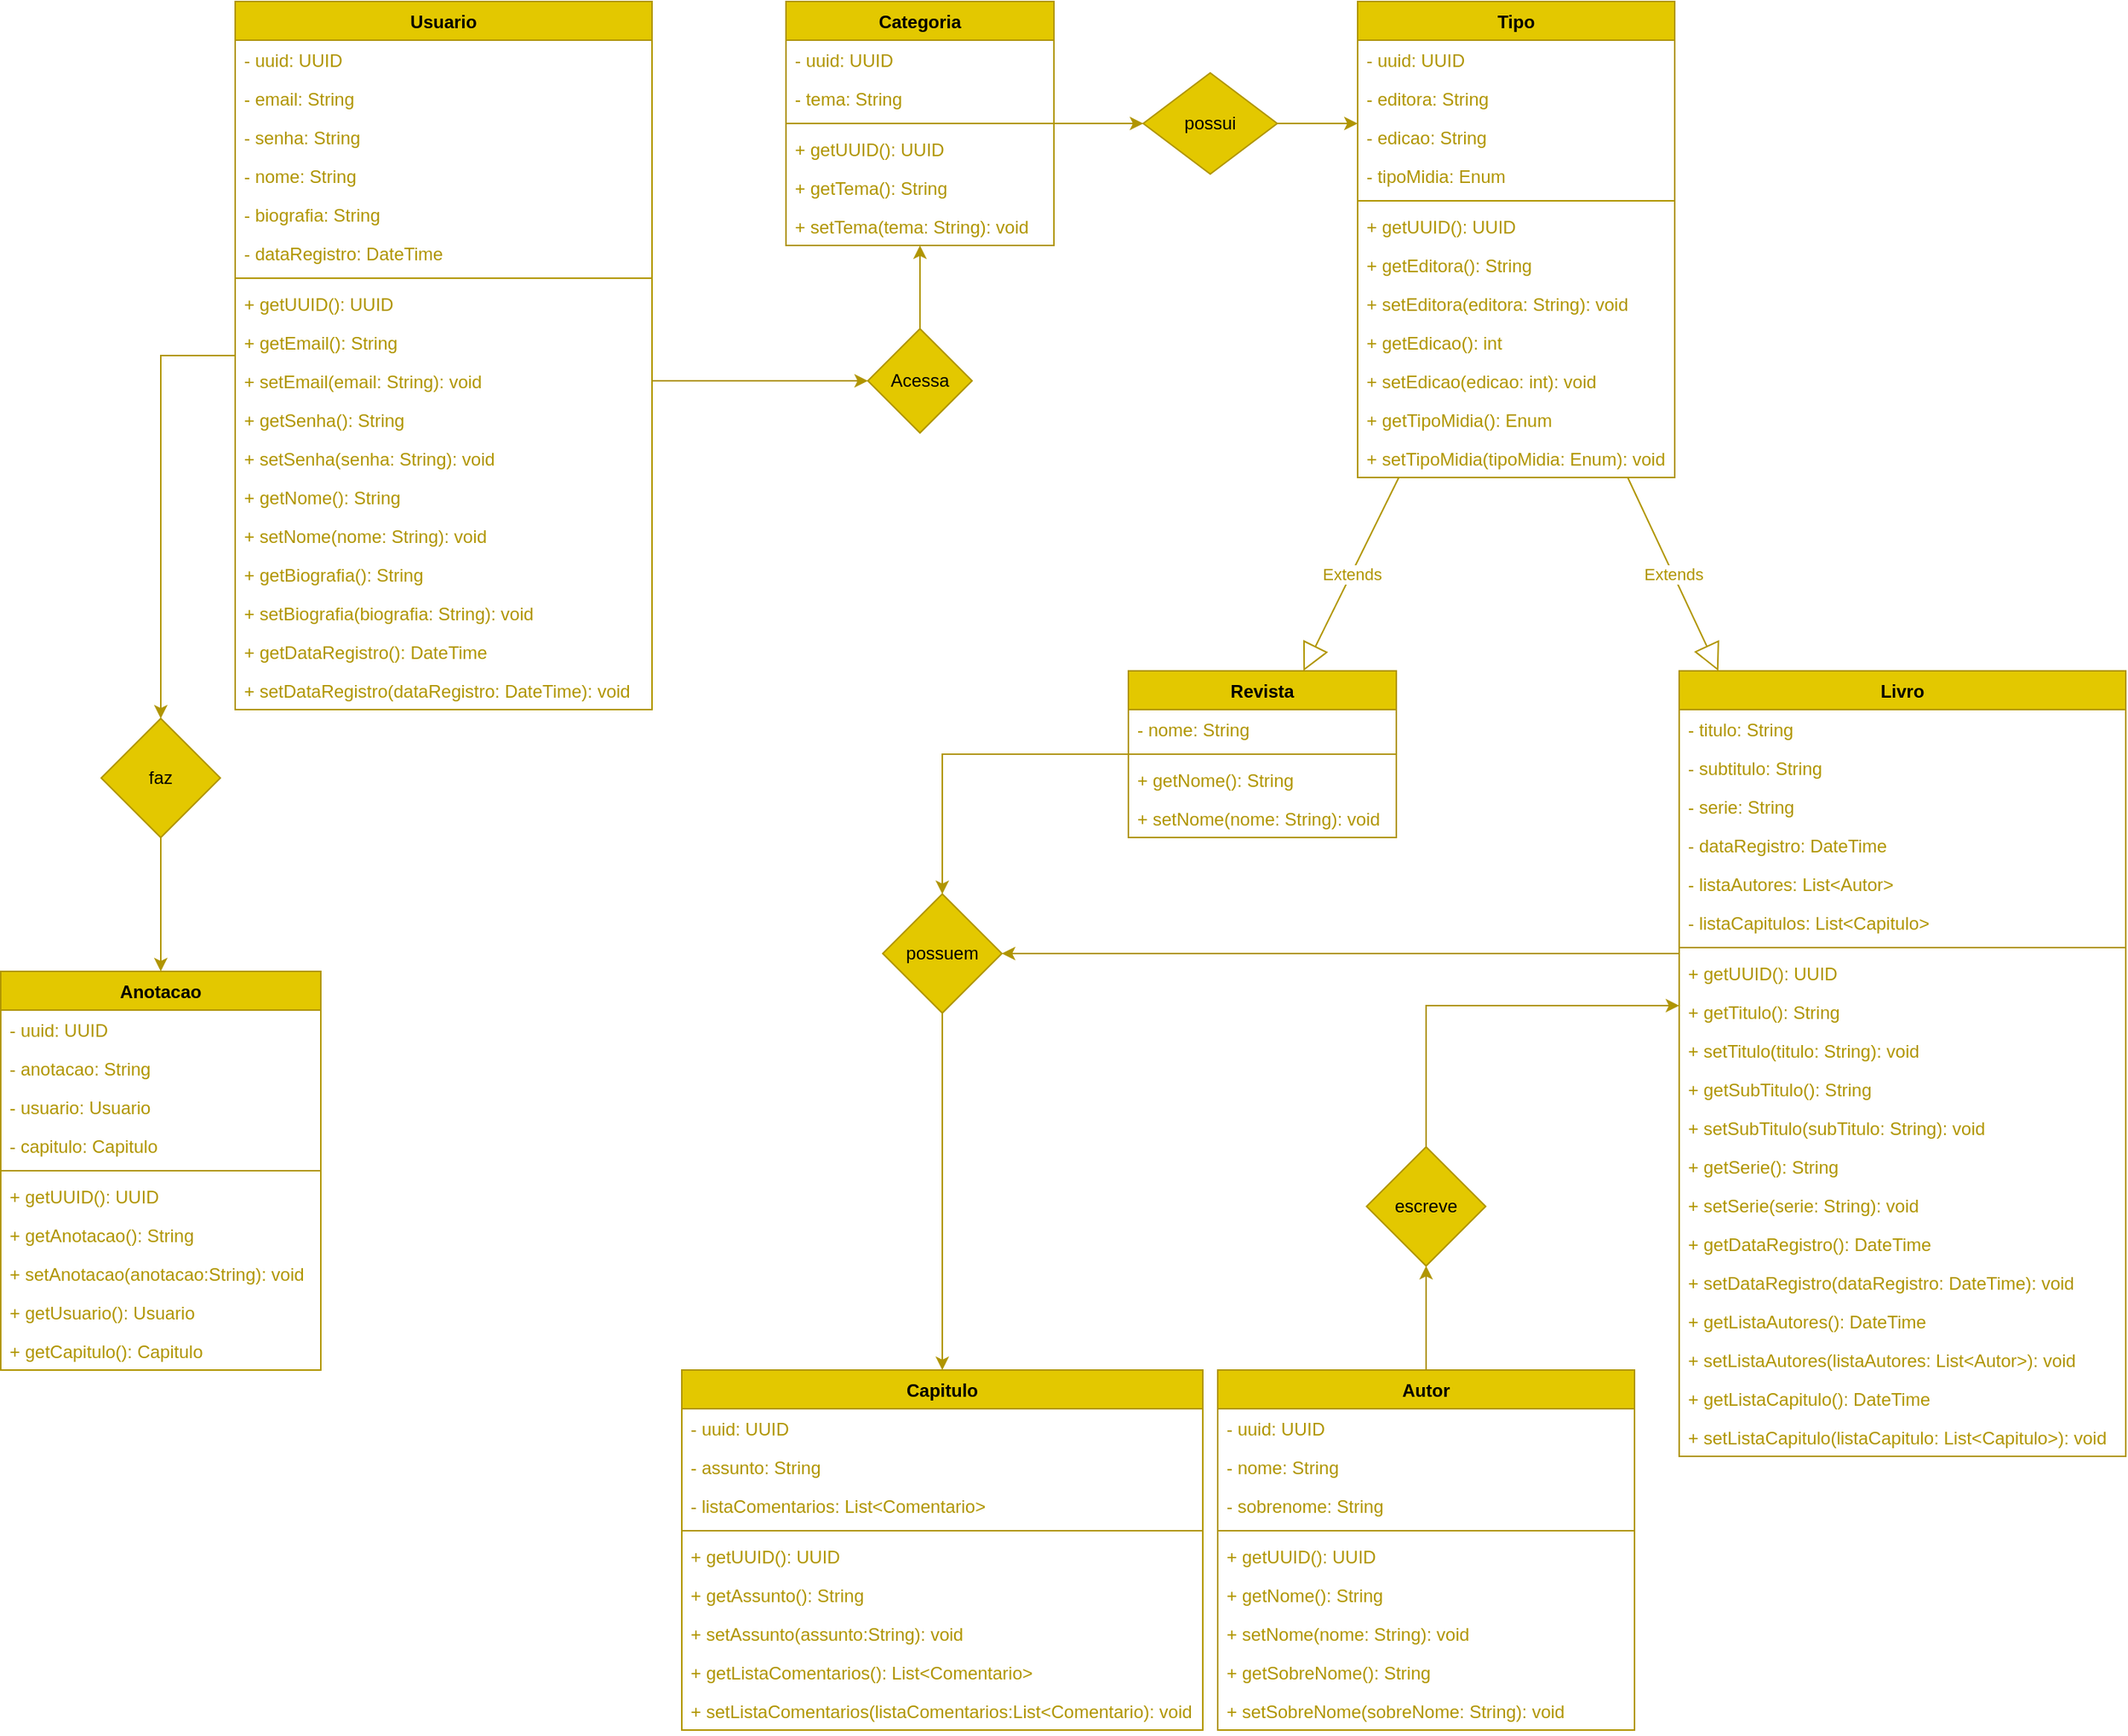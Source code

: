 <mxfile version="17.4.2" type="device"><diagram id="yYtagp3hqGqHvnSOxW2J" name="Página-1"><mxGraphModel dx="1107" dy="1014" grid="1" gridSize="10" guides="1" tooltips="1" connect="1" arrows="1" fold="1" page="1" pageScale="1" pageWidth="827" pageHeight="1169" math="0" shadow="0"><root><mxCell id="0"/><mxCell id="1" parent="0"/><mxCell id="2tgwnuUrrpTe56F5n8lB-22" value="" style="edgeStyle=orthogonalEdgeStyle;rounded=0;orthogonalLoop=1;jettySize=auto;html=1;fontColor=#B09500;fillColor=#e3c800;strokeColor=#B09500;" parent="1" source="zi-uQG6dIvawqaSI3qxy-1" target="2tgwnuUrrpTe56F5n8lB-21" edge="1"><mxGeometry relative="1" as="geometry"/></mxCell><mxCell id="zi-uQG6dIvawqaSI3qxy-1" value="Usuario" style="swimlane;fontStyle=1;align=center;verticalAlign=top;childLayout=stackLayout;horizontal=1;startSize=26;horizontalStack=0;resizeParent=1;resizeParentMax=0;resizeLast=0;collapsible=1;marginBottom=0;fillColor=#e3c800;fontColor=#000000;strokeColor=#B09500;" parent="1" vertex="1"><mxGeometry x="380" width="280" height="476" as="geometry"/></mxCell><mxCell id="zi-uQG6dIvawqaSI3qxy-2" value="- uuid: UUID" style="text;strokeColor=none;fillColor=none;align=left;verticalAlign=top;spacingLeft=4;spacingRight=4;overflow=hidden;rotatable=0;points=[[0,0.5],[1,0.5]];portConstraint=eastwest;fontColor=#B09500;" parent="zi-uQG6dIvawqaSI3qxy-1" vertex="1"><mxGeometry y="26" width="280" height="26" as="geometry"/></mxCell><mxCell id="zi-uQG6dIvawqaSI3qxy-6" value="- email: String" style="text;strokeColor=none;fillColor=none;align=left;verticalAlign=top;spacingLeft=4;spacingRight=4;overflow=hidden;rotatable=0;points=[[0,0.5],[1,0.5]];portConstraint=eastwest;fontColor=#B09500;" parent="zi-uQG6dIvawqaSI3qxy-1" vertex="1"><mxGeometry y="52" width="280" height="26" as="geometry"/></mxCell><mxCell id="zi-uQG6dIvawqaSI3qxy-7" value="- senha: String" style="text;strokeColor=none;fillColor=none;align=left;verticalAlign=top;spacingLeft=4;spacingRight=4;overflow=hidden;rotatable=0;points=[[0,0.5],[1,0.5]];portConstraint=eastwest;fontColor=#B09500;" parent="zi-uQG6dIvawqaSI3qxy-1" vertex="1"><mxGeometry y="78" width="280" height="26" as="geometry"/></mxCell><mxCell id="zi-uQG6dIvawqaSI3qxy-5" value="- nome: String" style="text;strokeColor=none;fillColor=none;align=left;verticalAlign=top;spacingLeft=4;spacingRight=4;overflow=hidden;rotatable=0;points=[[0,0.5],[1,0.5]];portConstraint=eastwest;fontColor=#B09500;" parent="zi-uQG6dIvawqaSI3qxy-1" vertex="1"><mxGeometry y="104" width="280" height="26" as="geometry"/></mxCell><mxCell id="zi-uQG6dIvawqaSI3qxy-8" value="- biografia: String " style="text;strokeColor=none;fillColor=none;align=left;verticalAlign=top;spacingLeft=4;spacingRight=4;overflow=hidden;rotatable=0;points=[[0,0.5],[1,0.5]];portConstraint=eastwest;fontColor=#B09500;" parent="zi-uQG6dIvawqaSI3qxy-1" vertex="1"><mxGeometry y="130" width="280" height="26" as="geometry"/></mxCell><mxCell id="zi-uQG6dIvawqaSI3qxy-9" value="- dataRegistro: DateTime" style="text;strokeColor=none;fillColor=none;align=left;verticalAlign=top;spacingLeft=4;spacingRight=4;overflow=hidden;rotatable=0;points=[[0,0.5],[1,0.5]];portConstraint=eastwest;fontColor=#B09500;" parent="zi-uQG6dIvawqaSI3qxy-1" vertex="1"><mxGeometry y="156" width="280" height="26" as="geometry"/></mxCell><mxCell id="zi-uQG6dIvawqaSI3qxy-3" value="" style="line;strokeWidth=1;fillColor=#e3c800;align=left;verticalAlign=middle;spacingTop=-1;spacingLeft=3;spacingRight=3;rotatable=0;labelPosition=right;points=[];portConstraint=eastwest;fontColor=#000000;strokeColor=#B09500;" parent="zi-uQG6dIvawqaSI3qxy-1" vertex="1"><mxGeometry y="182" width="280" height="8" as="geometry"/></mxCell><mxCell id="zi-uQG6dIvawqaSI3qxy-4" value="+ getUUID(): UUID" style="text;strokeColor=none;fillColor=none;align=left;verticalAlign=top;spacingLeft=4;spacingRight=4;overflow=hidden;rotatable=0;points=[[0,0.5],[1,0.5]];portConstraint=eastwest;fontColor=#B09500;" parent="zi-uQG6dIvawqaSI3qxy-1" vertex="1"><mxGeometry y="190" width="280" height="26" as="geometry"/></mxCell><mxCell id="zi-uQG6dIvawqaSI3qxy-10" value="+ getEmail(): String" style="text;strokeColor=none;fillColor=none;align=left;verticalAlign=top;spacingLeft=4;spacingRight=4;overflow=hidden;rotatable=0;points=[[0,0.5],[1,0.5]];portConstraint=eastwest;fontColor=#B09500;" parent="zi-uQG6dIvawqaSI3qxy-1" vertex="1"><mxGeometry y="216" width="280" height="26" as="geometry"/></mxCell><mxCell id="zi-uQG6dIvawqaSI3qxy-11" value="+ setEmail(email: String): void" style="text;strokeColor=none;fillColor=none;align=left;verticalAlign=top;spacingLeft=4;spacingRight=4;overflow=hidden;rotatable=0;points=[[0,0.5],[1,0.5]];portConstraint=eastwest;fontColor=#B09500;" parent="zi-uQG6dIvawqaSI3qxy-1" vertex="1"><mxGeometry y="242" width="280" height="26" as="geometry"/></mxCell><mxCell id="zi-uQG6dIvawqaSI3qxy-13" value="+ getSenha(): String" style="text;strokeColor=none;fillColor=none;align=left;verticalAlign=top;spacingLeft=4;spacingRight=4;overflow=hidden;rotatable=0;points=[[0,0.5],[1,0.5]];portConstraint=eastwest;fontColor=#B09500;" parent="zi-uQG6dIvawqaSI3qxy-1" vertex="1"><mxGeometry y="268" width="280" height="26" as="geometry"/></mxCell><mxCell id="zi-uQG6dIvawqaSI3qxy-12" value="+ setSenha(senha: String): void" style="text;strokeColor=none;fillColor=none;align=left;verticalAlign=top;spacingLeft=4;spacingRight=4;overflow=hidden;rotatable=0;points=[[0,0.5],[1,0.5]];portConstraint=eastwest;fontColor=#B09500;" parent="zi-uQG6dIvawqaSI3qxy-1" vertex="1"><mxGeometry y="294" width="280" height="26" as="geometry"/></mxCell><mxCell id="zi-uQG6dIvawqaSI3qxy-14" value="+ getNome(): String" style="text;strokeColor=none;fillColor=none;align=left;verticalAlign=top;spacingLeft=4;spacingRight=4;overflow=hidden;rotatable=0;points=[[0,0.5],[1,0.5]];portConstraint=eastwest;fontColor=#B09500;" parent="zi-uQG6dIvawqaSI3qxy-1" vertex="1"><mxGeometry y="320" width="280" height="26" as="geometry"/></mxCell><mxCell id="zi-uQG6dIvawqaSI3qxy-15" value="+ setNome(nome: String): void" style="text;strokeColor=none;fillColor=none;align=left;verticalAlign=top;spacingLeft=4;spacingRight=4;overflow=hidden;rotatable=0;points=[[0,0.5],[1,0.5]];portConstraint=eastwest;fontColor=#B09500;" parent="zi-uQG6dIvawqaSI3qxy-1" vertex="1"><mxGeometry y="346" width="280" height="26" as="geometry"/></mxCell><mxCell id="zi-uQG6dIvawqaSI3qxy-16" value="+ getBiografia(): String" style="text;strokeColor=none;fillColor=none;align=left;verticalAlign=top;spacingLeft=4;spacingRight=4;overflow=hidden;rotatable=0;points=[[0,0.5],[1,0.5]];portConstraint=eastwest;fontColor=#B09500;" parent="zi-uQG6dIvawqaSI3qxy-1" vertex="1"><mxGeometry y="372" width="280" height="26" as="geometry"/></mxCell><mxCell id="zi-uQG6dIvawqaSI3qxy-17" value="+ setBiografia(biografia: String): void" style="text;strokeColor=none;fillColor=none;align=left;verticalAlign=top;spacingLeft=4;spacingRight=4;overflow=hidden;rotatable=0;points=[[0,0.5],[1,0.5]];portConstraint=eastwest;fontColor=#B09500;" parent="zi-uQG6dIvawqaSI3qxy-1" vertex="1"><mxGeometry y="398" width="280" height="26" as="geometry"/></mxCell><mxCell id="zi-uQG6dIvawqaSI3qxy-18" value="+ getDataRegistro(): DateTime" style="text;strokeColor=none;fillColor=none;align=left;verticalAlign=top;spacingLeft=4;spacingRight=4;overflow=hidden;rotatable=0;points=[[0,0.5],[1,0.5]];portConstraint=eastwest;fontColor=#B09500;" parent="zi-uQG6dIvawqaSI3qxy-1" vertex="1"><mxGeometry y="424" width="280" height="26" as="geometry"/></mxCell><mxCell id="zi-uQG6dIvawqaSI3qxy-19" value="+ setDataRegistro(dataRegistro: DateTime): void" style="text;strokeColor=none;fillColor=none;align=left;verticalAlign=top;spacingLeft=4;spacingRight=4;overflow=hidden;rotatable=0;points=[[0,0.5],[1,0.5]];portConstraint=eastwest;fontColor=#B09500;" parent="zi-uQG6dIvawqaSI3qxy-1" vertex="1"><mxGeometry y="450" width="280" height="26" as="geometry"/></mxCell><mxCell id="2tgwnuUrrpTe56F5n8lB-18" style="edgeStyle=orthogonalEdgeStyle;rounded=0;orthogonalLoop=1;jettySize=auto;html=1;fontColor=#B09500;fillColor=#e3c800;strokeColor=#B09500;" parent="1" source="zi-uQG6dIvawqaSI3qxy-20" target="2tgwnuUrrpTe56F5n8lB-15" edge="1"><mxGeometry relative="1" as="geometry"><Array as="points"><mxPoint x="1170" y="640"/><mxPoint x="1170" y="640"/></Array></mxGeometry></mxCell><mxCell id="zi-uQG6dIvawqaSI3qxy-20" value="Livro" style="swimlane;fontStyle=1;align=center;verticalAlign=top;childLayout=stackLayout;horizontal=1;startSize=26;horizontalStack=0;resizeParent=1;resizeParentMax=0;resizeLast=0;collapsible=1;marginBottom=0;fillColor=#e3c800;fontColor=#000000;strokeColor=#B09500;" parent="1" vertex="1"><mxGeometry x="1350" y="450" width="300" height="528" as="geometry"/></mxCell><mxCell id="zi-uQG6dIvawqaSI3qxy-103" value="- titulo: String " style="text;strokeColor=none;fillColor=none;align=left;verticalAlign=top;spacingLeft=4;spacingRight=4;overflow=hidden;rotatable=0;points=[[0,0.5],[1,0.5]];portConstraint=eastwest;fontColor=#B09500;" parent="zi-uQG6dIvawqaSI3qxy-20" vertex="1"><mxGeometry y="26" width="300" height="26" as="geometry"/></mxCell><mxCell id="zi-uQG6dIvawqaSI3qxy-23" value="- subtitulo: String" style="text;strokeColor=none;fillColor=none;align=left;verticalAlign=top;spacingLeft=4;spacingRight=4;overflow=hidden;rotatable=0;points=[[0,0.5],[1,0.5]];portConstraint=eastwest;fontColor=#B09500;" parent="zi-uQG6dIvawqaSI3qxy-20" vertex="1"><mxGeometry y="52" width="300" height="26" as="geometry"/></mxCell><mxCell id="zi-uQG6dIvawqaSI3qxy-24" value="- serie: String" style="text;strokeColor=none;fillColor=none;align=left;verticalAlign=top;spacingLeft=4;spacingRight=4;overflow=hidden;rotatable=0;points=[[0,0.5],[1,0.5]];portConstraint=eastwest;fontColor=#B09500;" parent="zi-uQG6dIvawqaSI3qxy-20" vertex="1"><mxGeometry y="78" width="300" height="26" as="geometry"/></mxCell><mxCell id="zi-uQG6dIvawqaSI3qxy-26" value="- dataRegistro: DateTime" style="text;strokeColor=none;fillColor=none;align=left;verticalAlign=top;spacingLeft=4;spacingRight=4;overflow=hidden;rotatable=0;points=[[0,0.5],[1,0.5]];portConstraint=eastwest;fontColor=#B09500;" parent="zi-uQG6dIvawqaSI3qxy-20" vertex="1"><mxGeometry y="104" width="300" height="26" as="geometry"/></mxCell><mxCell id="zi-uQG6dIvawqaSI3qxy-59" value="- listaAutores: List&lt;Autor&gt;" style="text;strokeColor=none;fillColor=none;align=left;verticalAlign=top;spacingLeft=4;spacingRight=4;overflow=hidden;rotatable=0;points=[[0,0.5],[1,0.5]];portConstraint=eastwest;fontColor=#B09500;" parent="zi-uQG6dIvawqaSI3qxy-20" vertex="1"><mxGeometry y="130" width="300" height="26" as="geometry"/></mxCell><mxCell id="2tgwnuUrrpTe56F5n8lB-1" value="- listaCapitulos: List&lt;Capitulo&gt;" style="text;strokeColor=none;fillColor=none;align=left;verticalAlign=top;spacingLeft=4;spacingRight=4;overflow=hidden;rotatable=0;points=[[0,0.5],[1,0.5]];portConstraint=eastwest;fontColor=#B09500;" parent="zi-uQG6dIvawqaSI3qxy-20" vertex="1"><mxGeometry y="156" width="300" height="26" as="geometry"/></mxCell><mxCell id="zi-uQG6dIvawqaSI3qxy-27" value="" style="line;strokeWidth=1;fillColor=#e3c800;align=left;verticalAlign=middle;spacingTop=-1;spacingLeft=3;spacingRight=3;rotatable=0;labelPosition=right;points=[];portConstraint=eastwest;fontColor=#000000;strokeColor=#B09500;" parent="zi-uQG6dIvawqaSI3qxy-20" vertex="1"><mxGeometry y="182" width="300" height="8" as="geometry"/></mxCell><mxCell id="zi-uQG6dIvawqaSI3qxy-28" value="+ getUUID(): UUID" style="text;strokeColor=none;fillColor=none;align=left;verticalAlign=top;spacingLeft=4;spacingRight=4;overflow=hidden;rotatable=0;points=[[0,0.5],[1,0.5]];portConstraint=eastwest;fontColor=#B09500;" parent="zi-uQG6dIvawqaSI3qxy-20" vertex="1"><mxGeometry y="190" width="300" height="26" as="geometry"/></mxCell><mxCell id="zi-uQG6dIvawqaSI3qxy-106" value="+ getTitulo(): String" style="text;strokeColor=none;fillColor=none;align=left;verticalAlign=top;spacingLeft=4;spacingRight=4;overflow=hidden;rotatable=0;points=[[0,0.5],[1,0.5]];portConstraint=eastwest;fontColor=#B09500;" parent="zi-uQG6dIvawqaSI3qxy-20" vertex="1"><mxGeometry y="216" width="300" height="26" as="geometry"/></mxCell><mxCell id="zi-uQG6dIvawqaSI3qxy-107" value="+ setTitulo(titulo: String): void" style="text;strokeColor=none;fillColor=none;align=left;verticalAlign=top;spacingLeft=4;spacingRight=4;overflow=hidden;rotatable=0;points=[[0,0.5],[1,0.5]];portConstraint=eastwest;fontColor=#B09500;" parent="zi-uQG6dIvawqaSI3qxy-20" vertex="1"><mxGeometry y="242" width="300" height="26" as="geometry"/></mxCell><mxCell id="zi-uQG6dIvawqaSI3qxy-31" value="+ getSubTitulo(): String" style="text;strokeColor=none;fillColor=none;align=left;verticalAlign=top;spacingLeft=4;spacingRight=4;overflow=hidden;rotatable=0;points=[[0,0.5],[1,0.5]];portConstraint=eastwest;fontColor=#B09500;" parent="zi-uQG6dIvawqaSI3qxy-20" vertex="1"><mxGeometry y="268" width="300" height="26" as="geometry"/></mxCell><mxCell id="zi-uQG6dIvawqaSI3qxy-32" value="+ setSubTitulo(subTitulo: String): void" style="text;strokeColor=none;fillColor=none;align=left;verticalAlign=top;spacingLeft=4;spacingRight=4;overflow=hidden;rotatable=0;points=[[0,0.5],[1,0.5]];portConstraint=eastwest;fontColor=#B09500;" parent="zi-uQG6dIvawqaSI3qxy-20" vertex="1"><mxGeometry y="294" width="300" height="26" as="geometry"/></mxCell><mxCell id="zi-uQG6dIvawqaSI3qxy-33" value="+ getSerie(): String" style="text;strokeColor=none;fillColor=none;align=left;verticalAlign=top;spacingLeft=4;spacingRight=4;overflow=hidden;rotatable=0;points=[[0,0.5],[1,0.5]];portConstraint=eastwest;fontColor=#B09500;" parent="zi-uQG6dIvawqaSI3qxy-20" vertex="1"><mxGeometry y="320" width="300" height="26" as="geometry"/></mxCell><mxCell id="zi-uQG6dIvawqaSI3qxy-34" value="+ setSerie(serie: String): void" style="text;strokeColor=none;fillColor=none;align=left;verticalAlign=top;spacingLeft=4;spacingRight=4;overflow=hidden;rotatable=0;points=[[0,0.5],[1,0.5]];portConstraint=eastwest;fontColor=#B09500;" parent="zi-uQG6dIvawqaSI3qxy-20" vertex="1"><mxGeometry y="346" width="300" height="26" as="geometry"/></mxCell><mxCell id="zi-uQG6dIvawqaSI3qxy-37" value="+ getDataRegistro(): DateTime" style="text;strokeColor=none;fillColor=none;align=left;verticalAlign=top;spacingLeft=4;spacingRight=4;overflow=hidden;rotatable=0;points=[[0,0.5],[1,0.5]];portConstraint=eastwest;fontColor=#B09500;" parent="zi-uQG6dIvawqaSI3qxy-20" vertex="1"><mxGeometry y="372" width="300" height="26" as="geometry"/></mxCell><mxCell id="zi-uQG6dIvawqaSI3qxy-38" value="+ setDataRegistro(dataRegistro: DateTime): void" style="text;strokeColor=none;fillColor=none;align=left;verticalAlign=top;spacingLeft=4;spacingRight=4;overflow=hidden;rotatable=0;points=[[0,0.5],[1,0.5]];portConstraint=eastwest;fontColor=#B09500;" parent="zi-uQG6dIvawqaSI3qxy-20" vertex="1"><mxGeometry y="398" width="300" height="26" as="geometry"/></mxCell><mxCell id="zi-uQG6dIvawqaSI3qxy-60" value="+ getListaAutores(): DateTime" style="text;strokeColor=none;fillColor=none;align=left;verticalAlign=top;spacingLeft=4;spacingRight=4;overflow=hidden;rotatable=0;points=[[0,0.5],[1,0.5]];portConstraint=eastwest;fontColor=#B09500;" parent="zi-uQG6dIvawqaSI3qxy-20" vertex="1"><mxGeometry y="424" width="300" height="26" as="geometry"/></mxCell><mxCell id="2tgwnuUrrpTe56F5n8lB-3" value="+ setListaAutores(listaAutores: List&lt;Autor&gt;): void" style="text;strokeColor=none;fillColor=none;align=left;verticalAlign=top;spacingLeft=4;spacingRight=4;overflow=hidden;rotatable=0;points=[[0,0.5],[1,0.5]];portConstraint=eastwest;fontColor=#B09500;" parent="zi-uQG6dIvawqaSI3qxy-20" vertex="1"><mxGeometry y="450" width="300" height="26" as="geometry"/></mxCell><mxCell id="2tgwnuUrrpTe56F5n8lB-2" value="+ getListaCapitulo(): DateTime" style="text;strokeColor=none;fillColor=none;align=left;verticalAlign=top;spacingLeft=4;spacingRight=4;overflow=hidden;rotatable=0;points=[[0,0.5],[1,0.5]];portConstraint=eastwest;fontColor=#B09500;" parent="zi-uQG6dIvawqaSI3qxy-20" vertex="1"><mxGeometry y="476" width="300" height="26" as="geometry"/></mxCell><mxCell id="zi-uQG6dIvawqaSI3qxy-61" value="+ setListaCapitulo(listaCapitulo: List&lt;Capitulo&gt;): void" style="text;strokeColor=none;fillColor=none;align=left;verticalAlign=top;spacingLeft=4;spacingRight=4;overflow=hidden;rotatable=0;points=[[0,0.5],[1,0.5]];portConstraint=eastwest;fontColor=#B09500;" parent="zi-uQG6dIvawqaSI3qxy-20" vertex="1"><mxGeometry y="502" width="300" height="26" as="geometry"/></mxCell><mxCell id="zi-uQG6dIvawqaSI3qxy-86" style="edgeStyle=orthogonalEdgeStyle;rounded=0;orthogonalLoop=1;jettySize=auto;html=1;strokeColor=#B09500;fillColor=#e3c800;" parent="1" source="zi-uQG6dIvawqaSI3qxy-62" target="zi-uQG6dIvawqaSI3qxy-85" edge="1"><mxGeometry relative="1" as="geometry"/></mxCell><mxCell id="zi-uQG6dIvawqaSI3qxy-62" value="Autor" style="swimlane;fontStyle=1;align=center;verticalAlign=top;childLayout=stackLayout;horizontal=1;startSize=26;horizontalStack=0;resizeParent=1;resizeParentMax=0;resizeLast=0;collapsible=1;marginBottom=0;fillColor=#e3c800;fontColor=#000000;strokeColor=#B09500;" parent="1" vertex="1"><mxGeometry x="1040" y="920" width="280" height="242" as="geometry"/></mxCell><mxCell id="zi-uQG6dIvawqaSI3qxy-63" value="- uuid: UUID" style="text;strokeColor=none;fillColor=none;align=left;verticalAlign=top;spacingLeft=4;spacingRight=4;overflow=hidden;rotatable=0;points=[[0,0.5],[1,0.5]];portConstraint=eastwest;fontColor=#B09500;" parent="zi-uQG6dIvawqaSI3qxy-62" vertex="1"><mxGeometry y="26" width="280" height="26" as="geometry"/></mxCell><mxCell id="zi-uQG6dIvawqaSI3qxy-64" value="- nome: String" style="text;strokeColor=none;fillColor=none;align=left;verticalAlign=top;spacingLeft=4;spacingRight=4;overflow=hidden;rotatable=0;points=[[0,0.5],[1,0.5]];portConstraint=eastwest;fontColor=#B09500;" parent="zi-uQG6dIvawqaSI3qxy-62" vertex="1"><mxGeometry y="52" width="280" height="26" as="geometry"/></mxCell><mxCell id="zi-uQG6dIvawqaSI3qxy-65" value="- sobrenome: String" style="text;strokeColor=none;fillColor=none;align=left;verticalAlign=top;spacingLeft=4;spacingRight=4;overflow=hidden;rotatable=0;points=[[0,0.5],[1,0.5]];portConstraint=eastwest;fontColor=#B09500;" parent="zi-uQG6dIvawqaSI3qxy-62" vertex="1"><mxGeometry y="78" width="280" height="26" as="geometry"/></mxCell><mxCell id="zi-uQG6dIvawqaSI3qxy-70" value="" style="line;strokeWidth=1;fillColor=#e3c800;align=left;verticalAlign=middle;spacingTop=-1;spacingLeft=3;spacingRight=3;rotatable=0;labelPosition=right;points=[];portConstraint=eastwest;fontColor=#000000;strokeColor=#B09500;" parent="zi-uQG6dIvawqaSI3qxy-62" vertex="1"><mxGeometry y="104" width="280" height="8" as="geometry"/></mxCell><mxCell id="zi-uQG6dIvawqaSI3qxy-71" value="+ getUUID(): UUID" style="text;strokeColor=none;fillColor=none;align=left;verticalAlign=top;spacingLeft=4;spacingRight=4;overflow=hidden;rotatable=0;points=[[0,0.5],[1,0.5]];portConstraint=eastwest;fontColor=#B09500;" parent="zi-uQG6dIvawqaSI3qxy-62" vertex="1"><mxGeometry y="112" width="280" height="26" as="geometry"/></mxCell><mxCell id="zi-uQG6dIvawqaSI3qxy-72" value="+ getNome(): String" style="text;strokeColor=none;fillColor=none;align=left;verticalAlign=top;spacingLeft=4;spacingRight=4;overflow=hidden;rotatable=0;points=[[0,0.5],[1,0.5]];portConstraint=eastwest;fontColor=#B09500;" parent="zi-uQG6dIvawqaSI3qxy-62" vertex="1"><mxGeometry y="138" width="280" height="26" as="geometry"/></mxCell><mxCell id="zi-uQG6dIvawqaSI3qxy-73" value="+ setNome(nome: String): void" style="text;strokeColor=none;fillColor=none;align=left;verticalAlign=top;spacingLeft=4;spacingRight=4;overflow=hidden;rotatable=0;points=[[0,0.5],[1,0.5]];portConstraint=eastwest;fontColor=#B09500;" parent="zi-uQG6dIvawqaSI3qxy-62" vertex="1"><mxGeometry y="164" width="280" height="26" as="geometry"/></mxCell><mxCell id="zi-uQG6dIvawqaSI3qxy-74" value="+ getSobreNome(): String" style="text;strokeColor=none;fillColor=none;align=left;verticalAlign=top;spacingLeft=4;spacingRight=4;overflow=hidden;rotatable=0;points=[[0,0.5],[1,0.5]];portConstraint=eastwest;fontColor=#B09500;" parent="zi-uQG6dIvawqaSI3qxy-62" vertex="1"><mxGeometry y="190" width="280" height="26" as="geometry"/></mxCell><mxCell id="zi-uQG6dIvawqaSI3qxy-75" value="+ setSobreNome(sobreNome: String): void" style="text;strokeColor=none;fillColor=none;align=left;verticalAlign=top;spacingLeft=4;spacingRight=4;overflow=hidden;rotatable=0;points=[[0,0.5],[1,0.5]];portConstraint=eastwest;fontColor=#B09500;" parent="zi-uQG6dIvawqaSI3qxy-62" vertex="1"><mxGeometry y="216" width="280" height="26" as="geometry"/></mxCell><mxCell id="zi-uQG6dIvawqaSI3qxy-87" style="edgeStyle=orthogonalEdgeStyle;rounded=0;orthogonalLoop=1;jettySize=auto;html=1;fillColor=#e3c800;strokeColor=#B09500;" parent="1" source="zi-uQG6dIvawqaSI3qxy-85" target="zi-uQG6dIvawqaSI3qxy-20" edge="1"><mxGeometry relative="1" as="geometry"><Array as="points"><mxPoint x="1180" y="675"/></Array></mxGeometry></mxCell><mxCell id="zi-uQG6dIvawqaSI3qxy-85" value="escreve" style="rhombus;whiteSpace=wrap;html=1;fillColor=#e3c800;fontColor=#000000;strokeColor=#B09500;" parent="1" vertex="1"><mxGeometry x="1140" y="770" width="80" height="80" as="geometry"/></mxCell><mxCell id="zi-uQG6dIvawqaSI3qxy-122" value="" style="edgeStyle=orthogonalEdgeStyle;rounded=0;orthogonalLoop=1;jettySize=auto;html=1;fontColor=#B09500;strokeColor=#B09500;fillColor=#e3c800;" parent="1" source="zi-uQG6dIvawqaSI3qxy-88" target="zi-uQG6dIvawqaSI3qxy-121" edge="1"><mxGeometry relative="1" as="geometry"/></mxCell><mxCell id="zi-uQG6dIvawqaSI3qxy-88" value="Categoria" style="swimlane;fontStyle=1;align=center;verticalAlign=top;childLayout=stackLayout;horizontal=1;startSize=26;horizontalStack=0;resizeParent=1;resizeParentMax=0;resizeLast=0;collapsible=1;marginBottom=0;fillColor=#e3c800;fontColor=#000000;strokeColor=#B09500;" parent="1" vertex="1"><mxGeometry x="750" width="180" height="164" as="geometry"/></mxCell><mxCell id="zi-uQG6dIvawqaSI3qxy-89" value="- uuid: UUID" style="text;strokeColor=none;fillColor=none;align=left;verticalAlign=top;spacingLeft=4;spacingRight=4;overflow=hidden;rotatable=0;points=[[0,0.5],[1,0.5]];portConstraint=eastwest;fontColor=#B09500;" parent="zi-uQG6dIvawqaSI3qxy-88" vertex="1"><mxGeometry y="26" width="180" height="26" as="geometry"/></mxCell><mxCell id="zi-uQG6dIvawqaSI3qxy-93" value="- tema: String " style="text;strokeColor=none;fillColor=none;align=left;verticalAlign=top;spacingLeft=4;spacingRight=4;overflow=hidden;rotatable=0;points=[[0,0.5],[1,0.5]];portConstraint=eastwest;fontColor=#B09500;" parent="zi-uQG6dIvawqaSI3qxy-88" vertex="1"><mxGeometry y="52" width="180" height="26" as="geometry"/></mxCell><mxCell id="zi-uQG6dIvawqaSI3qxy-90" value="" style="line;strokeWidth=1;fillColor=#e3c800;align=left;verticalAlign=middle;spacingTop=-1;spacingLeft=3;spacingRight=3;rotatable=0;labelPosition=right;points=[];portConstraint=eastwest;fontColor=#000000;strokeColor=#B09500;" parent="zi-uQG6dIvawqaSI3qxy-88" vertex="1"><mxGeometry y="78" width="180" height="8" as="geometry"/></mxCell><mxCell id="zi-uQG6dIvawqaSI3qxy-91" value="+ getUUID(): UUID" style="text;strokeColor=none;fillColor=none;align=left;verticalAlign=top;spacingLeft=4;spacingRight=4;overflow=hidden;rotatable=0;points=[[0,0.5],[1,0.5]];portConstraint=eastwest;fontColor=#B09500;" parent="zi-uQG6dIvawqaSI3qxy-88" vertex="1"><mxGeometry y="86" width="180" height="26" as="geometry"/></mxCell><mxCell id="zi-uQG6dIvawqaSI3qxy-95" value="+ getTema(): String" style="text;strokeColor=none;fillColor=none;align=left;verticalAlign=top;spacingLeft=4;spacingRight=4;overflow=hidden;rotatable=0;points=[[0,0.5],[1,0.5]];portConstraint=eastwest;fontColor=#B09500;" parent="zi-uQG6dIvawqaSI3qxy-88" vertex="1"><mxGeometry y="112" width="180" height="26" as="geometry"/></mxCell><mxCell id="zi-uQG6dIvawqaSI3qxy-97" value="+ setTema(tema: String): void" style="text;strokeColor=none;fillColor=none;align=left;verticalAlign=top;spacingLeft=4;spacingRight=4;overflow=hidden;rotatable=0;points=[[0,0.5],[1,0.5]];portConstraint=eastwest;fontColor=#B09500;" parent="zi-uQG6dIvawqaSI3qxy-88" vertex="1"><mxGeometry y="138" width="180" height="26" as="geometry"/></mxCell><mxCell id="zi-uQG6dIvawqaSI3qxy-100" value="" style="edgeStyle=orthogonalEdgeStyle;rounded=0;orthogonalLoop=1;jettySize=auto;html=1;fontColor=#B09500;strokeColor=#B09500;fillColor=#e3c800;" parent="1" source="zi-uQG6dIvawqaSI3qxy-98" target="zi-uQG6dIvawqaSI3qxy-88" edge="1"><mxGeometry relative="1" as="geometry"><mxPoint x="494" y="229" as="targetPoint"/></mxGeometry></mxCell><mxCell id="zi-uQG6dIvawqaSI3qxy-98" value="Acessa" style="rhombus;whiteSpace=wrap;html=1;fontColor=#000000;fillColor=#e3c800;strokeColor=#B09500;" parent="1" vertex="1"><mxGeometry x="805" y="220" width="70" height="70" as="geometry"/></mxCell><mxCell id="zi-uQG6dIvawqaSI3qxy-99" style="edgeStyle=orthogonalEdgeStyle;rounded=0;orthogonalLoop=1;jettySize=auto;html=1;entryX=0;entryY=0.5;entryDx=0;entryDy=0;fontColor=#B09500;strokeColor=#B09500;fillColor=#e3c800;" parent="1" source="zi-uQG6dIvawqaSI3qxy-11" target="zi-uQG6dIvawqaSI3qxy-98" edge="1"><mxGeometry relative="1" as="geometry"/></mxCell><mxCell id="zi-uQG6dIvawqaSI3qxy-101" value="Tipo" style="swimlane;fontStyle=1;align=center;verticalAlign=top;childLayout=stackLayout;horizontal=1;startSize=26;horizontalStack=0;resizeParent=1;resizeParentMax=0;resizeLast=0;collapsible=1;marginBottom=0;fillColor=#e3c800;fontColor=#000000;strokeColor=#B09500;" parent="1" vertex="1"><mxGeometry x="1134" width="213" height="320" as="geometry"/></mxCell><mxCell id="zi-uQG6dIvawqaSI3qxy-102" value="- uuid: UUID" style="text;strokeColor=none;fillColor=none;align=left;verticalAlign=top;spacingLeft=4;spacingRight=4;overflow=hidden;rotatable=0;points=[[0,0.5],[1,0.5]];portConstraint=eastwest;fontColor=#B09500;" parent="zi-uQG6dIvawqaSI3qxy-101" vertex="1"><mxGeometry y="26" width="213" height="26" as="geometry"/></mxCell><mxCell id="zi-uQG6dIvawqaSI3qxy-110" value="- editora: String " style="text;strokeColor=none;fillColor=none;align=left;verticalAlign=top;spacingLeft=4;spacingRight=4;overflow=hidden;rotatable=0;points=[[0,0.5],[1,0.5]];portConstraint=eastwest;fontColor=#B09500;" parent="zi-uQG6dIvawqaSI3qxy-101" vertex="1"><mxGeometry y="52" width="213" height="26" as="geometry"/></mxCell><mxCell id="zi-uQG6dIvawqaSI3qxy-25" value="- edicao: String " style="text;strokeColor=none;fillColor=none;align=left;verticalAlign=top;spacingLeft=4;spacingRight=4;overflow=hidden;rotatable=0;points=[[0,0.5],[1,0.5]];portConstraint=eastwest;fontColor=#B09500;" parent="zi-uQG6dIvawqaSI3qxy-101" vertex="1"><mxGeometry y="78" width="213" height="26" as="geometry"/></mxCell><mxCell id="zi-uQG6dIvawqaSI3qxy-117" value="- tipoMidia: Enum" style="text;strokeColor=none;fillColor=none;align=left;verticalAlign=top;spacingLeft=4;spacingRight=4;overflow=hidden;rotatable=0;points=[[0,0.5],[1,0.5]];portConstraint=eastwest;fontColor=#B09500;" parent="zi-uQG6dIvawqaSI3qxy-101" vertex="1"><mxGeometry y="104" width="213" height="26" as="geometry"/></mxCell><mxCell id="zi-uQG6dIvawqaSI3qxy-104" value="" style="line;strokeWidth=1;fillColor=#e3c800;align=left;verticalAlign=middle;spacingTop=-1;spacingLeft=3;spacingRight=3;rotatable=0;labelPosition=right;points=[];portConstraint=eastwest;fontColor=#000000;strokeColor=#B09500;" parent="zi-uQG6dIvawqaSI3qxy-101" vertex="1"><mxGeometry y="130" width="213" height="8" as="geometry"/></mxCell><mxCell id="zi-uQG6dIvawqaSI3qxy-105" value="+ getUUID(): UUID" style="text;strokeColor=none;fillColor=none;align=left;verticalAlign=top;spacingLeft=4;spacingRight=4;overflow=hidden;rotatable=0;points=[[0,0.5],[1,0.5]];portConstraint=eastwest;fontColor=#B09500;" parent="zi-uQG6dIvawqaSI3qxy-101" vertex="1"><mxGeometry y="138" width="213" height="26" as="geometry"/></mxCell><mxCell id="zi-uQG6dIvawqaSI3qxy-108" value="+ getEditora(): String" style="text;strokeColor=none;fillColor=none;align=left;verticalAlign=top;spacingLeft=4;spacingRight=4;overflow=hidden;rotatable=0;points=[[0,0.5],[1,0.5]];portConstraint=eastwest;fontColor=#B09500;" parent="zi-uQG6dIvawqaSI3qxy-101" vertex="1"><mxGeometry y="164" width="213" height="26" as="geometry"/></mxCell><mxCell id="zi-uQG6dIvawqaSI3qxy-109" value="+ setEditora(editora: String): void" style="text;strokeColor=none;fillColor=none;align=left;verticalAlign=top;spacingLeft=4;spacingRight=4;overflow=hidden;rotatable=0;points=[[0,0.5],[1,0.5]];portConstraint=eastwest;fontColor=#B09500;" parent="zi-uQG6dIvawqaSI3qxy-101" vertex="1"><mxGeometry y="190" width="213" height="26" as="geometry"/></mxCell><mxCell id="zi-uQG6dIvawqaSI3qxy-35" value="+ getEdicao(): int" style="text;strokeColor=none;fillColor=none;align=left;verticalAlign=top;spacingLeft=4;spacingRight=4;overflow=hidden;rotatable=0;points=[[0,0.5],[1,0.5]];portConstraint=eastwest;fontColor=#B09500;" parent="zi-uQG6dIvawqaSI3qxy-101" vertex="1"><mxGeometry y="216" width="213" height="26" as="geometry"/></mxCell><mxCell id="zi-uQG6dIvawqaSI3qxy-36" value="+ setEdicao(edicao: int): void" style="text;strokeColor=none;fillColor=none;align=left;verticalAlign=top;spacingLeft=4;spacingRight=4;overflow=hidden;rotatable=0;points=[[0,0.5],[1,0.5]];portConstraint=eastwest;fontColor=#B09500;" parent="zi-uQG6dIvawqaSI3qxy-101" vertex="1"><mxGeometry y="242" width="213" height="26" as="geometry"/></mxCell><mxCell id="zi-uQG6dIvawqaSI3qxy-118" value="+ getTipoMidia(): Enum" style="text;strokeColor=none;fillColor=none;align=left;verticalAlign=top;spacingLeft=4;spacingRight=4;overflow=hidden;rotatable=0;points=[[0,0.5],[1,0.5]];portConstraint=eastwest;fontColor=#B09500;" parent="zi-uQG6dIvawqaSI3qxy-101" vertex="1"><mxGeometry y="268" width="213" height="26" as="geometry"/></mxCell><mxCell id="zi-uQG6dIvawqaSI3qxy-119" value="+ setTipoMidia(tipoMidia: Enum): void" style="text;strokeColor=none;fillColor=none;align=left;verticalAlign=top;spacingLeft=4;spacingRight=4;overflow=hidden;rotatable=0;points=[[0,0.5],[1,0.5]];portConstraint=eastwest;fontColor=#B09500;" parent="zi-uQG6dIvawqaSI3qxy-101" vertex="1"><mxGeometry y="294" width="213" height="26" as="geometry"/></mxCell><mxCell id="zi-uQG6dIvawqaSI3qxy-112" value="Extends" style="endArrow=block;endSize=16;endFill=0;html=1;rounded=0;fontColor=#B09500;strokeColor=#B09500;fillColor=#e3c800;" parent="1" source="zi-uQG6dIvawqaSI3qxy-101" target="zi-uQG6dIvawqaSI3qxy-20" edge="1"><mxGeometry width="160" relative="1" as="geometry"><mxPoint x="490" y="440" as="sourcePoint"/><mxPoint x="650" y="440" as="targetPoint"/></mxGeometry></mxCell><mxCell id="2tgwnuUrrpTe56F5n8lB-19" style="edgeStyle=orthogonalEdgeStyle;rounded=0;orthogonalLoop=1;jettySize=auto;html=1;fontColor=#B09500;fillColor=#e3c800;strokeColor=#B09500;" parent="1" source="zi-uQG6dIvawqaSI3qxy-113" target="2tgwnuUrrpTe56F5n8lB-15" edge="1"><mxGeometry relative="1" as="geometry"/></mxCell><mxCell id="zi-uQG6dIvawqaSI3qxy-113" value="Revista" style="swimlane;fontStyle=1;align=center;verticalAlign=top;childLayout=stackLayout;horizontal=1;startSize=26;horizontalStack=0;resizeParent=1;resizeParentMax=0;resizeLast=0;collapsible=1;marginBottom=0;fontColor=#000000;fillColor=#e3c800;strokeColor=#B09500;" parent="1" vertex="1"><mxGeometry x="980" y="450" width="180" height="112" as="geometry"/></mxCell><mxCell id="zi-uQG6dIvawqaSI3qxy-114" value="- nome: String" style="text;strokeColor=none;fillColor=none;align=left;verticalAlign=top;spacingLeft=4;spacingRight=4;overflow=hidden;rotatable=0;points=[[0,0.5],[1,0.5]];portConstraint=eastwest;fontColor=#B09500;" parent="zi-uQG6dIvawqaSI3qxy-113" vertex="1"><mxGeometry y="26" width="180" height="26" as="geometry"/></mxCell><mxCell id="zi-uQG6dIvawqaSI3qxy-115" value="" style="line;strokeWidth=1;fillColor=#e3c800;align=left;verticalAlign=middle;spacingTop=-1;spacingLeft=3;spacingRight=3;rotatable=0;labelPosition=right;points=[];portConstraint=eastwest;fontColor=#000000;strokeColor=#B09500;" parent="zi-uQG6dIvawqaSI3qxy-113" vertex="1"><mxGeometry y="52" width="180" height="8" as="geometry"/></mxCell><mxCell id="zi-uQG6dIvawqaSI3qxy-116" value="+ getNome(): String" style="text;strokeColor=none;fillColor=none;align=left;verticalAlign=top;spacingLeft=4;spacingRight=4;overflow=hidden;rotatable=0;points=[[0,0.5],[1,0.5]];portConstraint=eastwest;fontColor=#B09500;" parent="zi-uQG6dIvawqaSI3qxy-113" vertex="1"><mxGeometry y="60" width="180" height="26" as="geometry"/></mxCell><mxCell id="2tgwnuUrrpTe56F5n8lB-20" value="+ setNome(nome: String): void" style="text;strokeColor=none;fillColor=none;align=left;verticalAlign=top;spacingLeft=4;spacingRight=4;overflow=hidden;rotatable=0;points=[[0,0.5],[1,0.5]];portConstraint=eastwest;fontColor=#B09500;" parent="zi-uQG6dIvawqaSI3qxy-113" vertex="1"><mxGeometry y="86" width="180" height="26" as="geometry"/></mxCell><mxCell id="zi-uQG6dIvawqaSI3qxy-120" value="Extends" style="endArrow=block;endSize=16;endFill=0;html=1;rounded=0;fontColor=#B09500;strokeColor=#B09500;fillColor=#e3c800;" parent="1" source="zi-uQG6dIvawqaSI3qxy-101" target="zi-uQG6dIvawqaSI3qxy-113" edge="1"><mxGeometry width="160" relative="1" as="geometry"><mxPoint x="837" y="508.009" as="sourcePoint"/><mxPoint x="727.13" y="703" as="targetPoint"/></mxGeometry></mxCell><mxCell id="2tgwnuUrrpTe56F5n8lB-41" style="edgeStyle=orthogonalEdgeStyle;rounded=0;orthogonalLoop=1;jettySize=auto;html=1;fontColor=#B09500;fillColor=#e3c800;strokeColor=#B09500;" parent="1" source="zi-uQG6dIvawqaSI3qxy-121" target="zi-uQG6dIvawqaSI3qxy-101" edge="1"><mxGeometry relative="1" as="geometry"><Array as="points"><mxPoint x="1120" y="82"/><mxPoint x="1120" y="82"/></Array></mxGeometry></mxCell><mxCell id="zi-uQG6dIvawqaSI3qxy-121" value="possui" style="rhombus;whiteSpace=wrap;html=1;fontColor=#000000;fillColor=#e3c800;strokeColor=#B09500;" parent="1" vertex="1"><mxGeometry x="990" y="48" width="90" height="68" as="geometry"/></mxCell><mxCell id="2tgwnuUrrpTe56F5n8lB-4" value="Capitulo" style="swimlane;fontStyle=1;align=center;verticalAlign=top;childLayout=stackLayout;horizontal=1;startSize=26;horizontalStack=0;resizeParent=1;resizeParentMax=0;resizeLast=0;collapsible=1;marginBottom=0;fillColor=#e3c800;fontColor=#000000;strokeColor=#B09500;" parent="1" vertex="1"><mxGeometry x="680" y="920" width="350" height="242" as="geometry"/></mxCell><mxCell id="2tgwnuUrrpTe56F5n8lB-5" value="- uuid: UUID" style="text;strokeColor=none;fillColor=none;align=left;verticalAlign=top;spacingLeft=4;spacingRight=4;overflow=hidden;rotatable=0;points=[[0,0.5],[1,0.5]];portConstraint=eastwest;fontColor=#B09500;" parent="2tgwnuUrrpTe56F5n8lB-4" vertex="1"><mxGeometry y="26" width="350" height="26" as="geometry"/></mxCell><mxCell id="2tgwnuUrrpTe56F5n8lB-8" value="- assunto: String" style="text;strokeColor=none;fillColor=none;align=left;verticalAlign=top;spacingLeft=4;spacingRight=4;overflow=hidden;rotatable=0;points=[[0,0.5],[1,0.5]];portConstraint=eastwest;fontColor=#B09500;" parent="2tgwnuUrrpTe56F5n8lB-4" vertex="1"><mxGeometry y="52" width="350" height="26" as="geometry"/></mxCell><mxCell id="2tgwnuUrrpTe56F5n8lB-9" value="- listaComentarios: List&lt;Comentario&gt;" style="text;strokeColor=none;fillColor=none;align=left;verticalAlign=top;spacingLeft=4;spacingRight=4;overflow=hidden;rotatable=0;points=[[0,0.5],[1,0.5]];portConstraint=eastwest;fontColor=#B09500;" parent="2tgwnuUrrpTe56F5n8lB-4" vertex="1"><mxGeometry y="78" width="350" height="26" as="geometry"/></mxCell><mxCell id="2tgwnuUrrpTe56F5n8lB-6" value="" style="line;strokeWidth=1;fillColor=#e3c800;align=left;verticalAlign=middle;spacingTop=-1;spacingLeft=3;spacingRight=3;rotatable=0;labelPosition=right;points=[];portConstraint=eastwest;fontColor=#000000;strokeColor=#B09500;" parent="2tgwnuUrrpTe56F5n8lB-4" vertex="1"><mxGeometry y="104" width="350" height="8" as="geometry"/></mxCell><mxCell id="2tgwnuUrrpTe56F5n8lB-7" value="+ getUUID(): UUID" style="text;strokeColor=none;fillColor=none;align=left;verticalAlign=top;spacingLeft=4;spacingRight=4;overflow=hidden;rotatable=0;points=[[0,0.5],[1,0.5]];portConstraint=eastwest;fontColor=#B09500;" parent="2tgwnuUrrpTe56F5n8lB-4" vertex="1"><mxGeometry y="112" width="350" height="26" as="geometry"/></mxCell><mxCell id="2tgwnuUrrpTe56F5n8lB-10" value="+ getAssunto(): String" style="text;strokeColor=none;fillColor=none;align=left;verticalAlign=top;spacingLeft=4;spacingRight=4;overflow=hidden;rotatable=0;points=[[0,0.5],[1,0.5]];portConstraint=eastwest;fontColor=#B09500;" parent="2tgwnuUrrpTe56F5n8lB-4" vertex="1"><mxGeometry y="138" width="350" height="26" as="geometry"/></mxCell><mxCell id="2tgwnuUrrpTe56F5n8lB-11" value="+ setAssunto(assunto:String): void" style="text;strokeColor=none;fillColor=none;align=left;verticalAlign=top;spacingLeft=4;spacingRight=4;overflow=hidden;rotatable=0;points=[[0,0.5],[1,0.5]];portConstraint=eastwest;fontColor=#B09500;" parent="2tgwnuUrrpTe56F5n8lB-4" vertex="1"><mxGeometry y="164" width="350" height="26" as="geometry"/></mxCell><mxCell id="2tgwnuUrrpTe56F5n8lB-12" value="+ getListaComentarios(): List&lt;Comentario&gt;" style="text;strokeColor=none;fillColor=none;align=left;verticalAlign=top;spacingLeft=4;spacingRight=4;overflow=hidden;rotatable=0;points=[[0,0.5],[1,0.5]];portConstraint=eastwest;fontColor=#B09500;" parent="2tgwnuUrrpTe56F5n8lB-4" vertex="1"><mxGeometry y="190" width="350" height="26" as="geometry"/></mxCell><mxCell id="2tgwnuUrrpTe56F5n8lB-13" value="+ setListaComentarios(listaComentarios:List&lt;Comentario): void" style="text;strokeColor=none;fillColor=none;align=left;verticalAlign=top;spacingLeft=4;spacingRight=4;overflow=hidden;rotatable=0;points=[[0,0.5],[1,0.5]];portConstraint=eastwest;fontColor=#B09500;" parent="2tgwnuUrrpTe56F5n8lB-4" vertex="1"><mxGeometry y="216" width="350" height="26" as="geometry"/></mxCell><mxCell id="2tgwnuUrrpTe56F5n8lB-17" style="edgeStyle=orthogonalEdgeStyle;rounded=0;orthogonalLoop=1;jettySize=auto;html=1;fontColor=#B09500;fillColor=#e3c800;strokeColor=#B09500;" parent="1" source="2tgwnuUrrpTe56F5n8lB-15" target="2tgwnuUrrpTe56F5n8lB-4" edge="1"><mxGeometry relative="1" as="geometry"/></mxCell><mxCell id="2tgwnuUrrpTe56F5n8lB-15" value="possuem" style="rhombus;whiteSpace=wrap;html=1;fontColor=#000000;fillColor=#e3c800;strokeColor=#B09500;" parent="1" vertex="1"><mxGeometry x="815" y="600" width="80" height="80" as="geometry"/></mxCell><mxCell id="2tgwnuUrrpTe56F5n8lB-30" style="edgeStyle=orthogonalEdgeStyle;rounded=0;orthogonalLoop=1;jettySize=auto;html=1;fontColor=#B09500;fillColor=#e3c800;strokeColor=#B09500;" parent="1" source="2tgwnuUrrpTe56F5n8lB-21" target="2tgwnuUrrpTe56F5n8lB-23" edge="1"><mxGeometry relative="1" as="geometry"/></mxCell><mxCell id="2tgwnuUrrpTe56F5n8lB-21" value="faz" style="rhombus;whiteSpace=wrap;html=1;fontColor=#000000;fillColor=#e3c800;strokeColor=#B09500;" parent="1" vertex="1"><mxGeometry x="290" y="482" width="80" height="80" as="geometry"/></mxCell><mxCell id="2tgwnuUrrpTe56F5n8lB-23" value="Anotacao" style="swimlane;fontStyle=1;align=center;verticalAlign=top;childLayout=stackLayout;horizontal=1;startSize=26;horizontalStack=0;resizeParent=1;resizeParentMax=0;resizeLast=0;collapsible=1;marginBottom=0;fontColor=#000000;fillColor=#e3c800;strokeColor=#B09500;" parent="1" vertex="1"><mxGeometry x="222.5" y="652" width="215" height="268" as="geometry"/></mxCell><mxCell id="2tgwnuUrrpTe56F5n8lB-24" value="- uuid: UUID" style="text;strokeColor=none;fillColor=none;align=left;verticalAlign=top;spacingLeft=4;spacingRight=4;overflow=hidden;rotatable=0;points=[[0,0.5],[1,0.5]];portConstraint=eastwest;fontColor=#B09500;" parent="2tgwnuUrrpTe56F5n8lB-23" vertex="1"><mxGeometry y="26" width="215" height="26" as="geometry"/></mxCell><mxCell id="2tgwnuUrrpTe56F5n8lB-27" value="- anotacao: String" style="text;strokeColor=none;fillColor=none;align=left;verticalAlign=top;spacingLeft=4;spacingRight=4;overflow=hidden;rotatable=0;points=[[0,0.5],[1,0.5]];portConstraint=eastwest;fontColor=#B09500;" parent="2tgwnuUrrpTe56F5n8lB-23" vertex="1"><mxGeometry y="52" width="215" height="26" as="geometry"/></mxCell><mxCell id="2tgwnuUrrpTe56F5n8lB-28" value="- usuario: Usuario" style="text;strokeColor=none;fillColor=none;align=left;verticalAlign=top;spacingLeft=4;spacingRight=4;overflow=hidden;rotatable=0;points=[[0,0.5],[1,0.5]];portConstraint=eastwest;fontColor=#B09500;" parent="2tgwnuUrrpTe56F5n8lB-23" vertex="1"><mxGeometry y="78" width="215" height="26" as="geometry"/></mxCell><mxCell id="2tgwnuUrrpTe56F5n8lB-29" value="- capitulo: Capitulo" style="text;strokeColor=none;fillColor=none;align=left;verticalAlign=top;spacingLeft=4;spacingRight=4;overflow=hidden;rotatable=0;points=[[0,0.5],[1,0.5]];portConstraint=eastwest;fontColor=#B09500;" parent="2tgwnuUrrpTe56F5n8lB-23" vertex="1"><mxGeometry y="104" width="215" height="26" as="geometry"/></mxCell><mxCell id="2tgwnuUrrpTe56F5n8lB-25" value="" style="line;strokeWidth=1;fillColor=#e3c800;align=left;verticalAlign=middle;spacingTop=-1;spacingLeft=3;spacingRight=3;rotatable=0;labelPosition=right;points=[];portConstraint=eastwest;fontColor=#000000;strokeColor=#B09500;" parent="2tgwnuUrrpTe56F5n8lB-23" vertex="1"><mxGeometry y="130" width="215" height="8" as="geometry"/></mxCell><mxCell id="2tgwnuUrrpTe56F5n8lB-26" value="+ getUUID(): UUID" style="text;strokeColor=none;fillColor=none;align=left;verticalAlign=top;spacingLeft=4;spacingRight=4;overflow=hidden;rotatable=0;points=[[0,0.5],[1,0.5]];portConstraint=eastwest;fontColor=#B09500;" parent="2tgwnuUrrpTe56F5n8lB-23" vertex="1"><mxGeometry y="138" width="215" height="26" as="geometry"/></mxCell><mxCell id="2tgwnuUrrpTe56F5n8lB-31" value="+ getAnotacao(): String" style="text;strokeColor=none;fillColor=none;align=left;verticalAlign=top;spacingLeft=4;spacingRight=4;overflow=hidden;rotatable=0;points=[[0,0.5],[1,0.5]];portConstraint=eastwest;fontColor=#B09500;" parent="2tgwnuUrrpTe56F5n8lB-23" vertex="1"><mxGeometry y="164" width="215" height="26" as="geometry"/></mxCell><mxCell id="2tgwnuUrrpTe56F5n8lB-32" value="+ setAnotacao(anotacao:String): void" style="text;strokeColor=none;fillColor=none;align=left;verticalAlign=top;spacingLeft=4;spacingRight=4;overflow=hidden;rotatable=0;points=[[0,0.5],[1,0.5]];portConstraint=eastwest;fontColor=#B09500;" parent="2tgwnuUrrpTe56F5n8lB-23" vertex="1"><mxGeometry y="190" width="215" height="26" as="geometry"/></mxCell><mxCell id="2tgwnuUrrpTe56F5n8lB-33" value="+ getUsuario(): Usuario" style="text;strokeColor=none;fillColor=none;align=left;verticalAlign=top;spacingLeft=4;spacingRight=4;overflow=hidden;rotatable=0;points=[[0,0.5],[1,0.5]];portConstraint=eastwest;fontColor=#B09500;" parent="2tgwnuUrrpTe56F5n8lB-23" vertex="1"><mxGeometry y="216" width="215" height="26" as="geometry"/></mxCell><mxCell id="2tgwnuUrrpTe56F5n8lB-35" value="+ getCapitulo(): Capitulo" style="text;strokeColor=none;fillColor=none;align=left;verticalAlign=top;spacingLeft=4;spacingRight=4;overflow=hidden;rotatable=0;points=[[0,0.5],[1,0.5]];portConstraint=eastwest;fontColor=#B09500;" parent="2tgwnuUrrpTe56F5n8lB-23" vertex="1"><mxGeometry y="242" width="215" height="26" as="geometry"/></mxCell></root></mxGraphModel></diagram></mxfile>